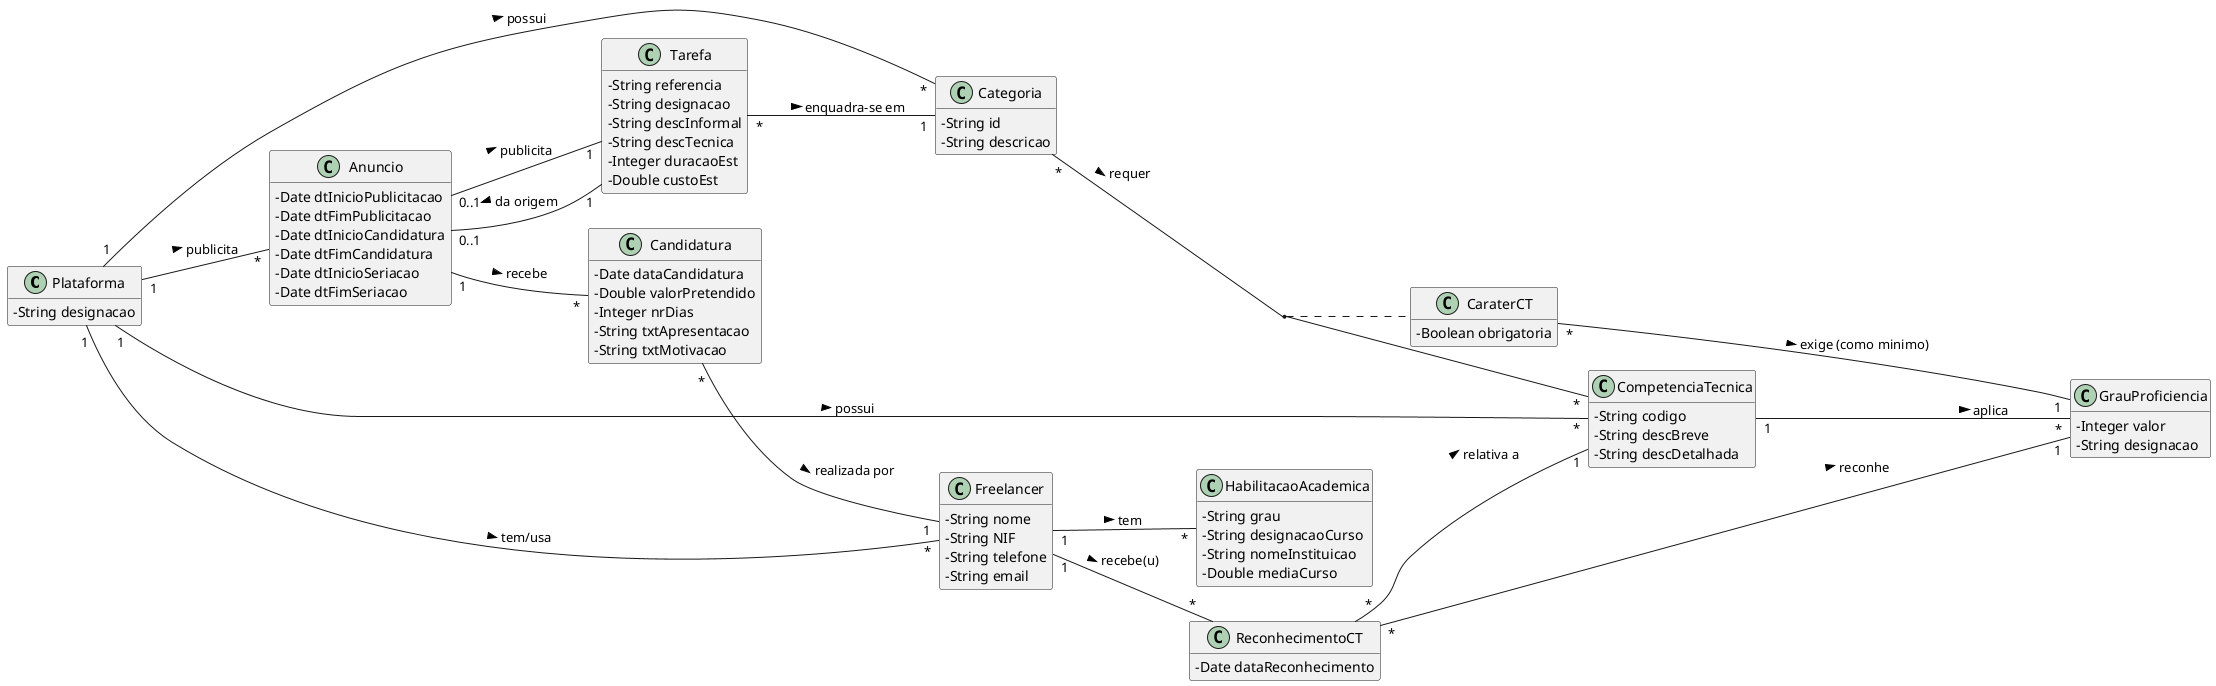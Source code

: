@startuml
skinparam classAttributeIconSize 0
hide methods
left to right direction

class Plataforma {
  -String designacao
}

class CompetenciaTecnica {
  -String codigo
  -String descBreve
  -String descDetalhada
}

class GrauProficiencia {
  -Integer valor
  -String designacao
}

class Categoria {
  -String id
  -String descricao
}

class CaraterCT {
  -Boolean obrigatoria
}

class Tarefa {
  -String referencia
  -String designacao
  -String descInformal
  -String descTecnica
  -Integer duracaoEst
  -Double custoEst
}

class Freelancer {
    -String nome
    -String NIF
    -String telefone
    -String email
}

class ReconhecimentoCT {
    -Date dataReconhecimento
}

class HabilitacaoAcademica {
    -String grau
    -String designacaoCurso
    -String nomeInstituicao
    -Double mediaCurso
}

class Anuncio
{
    -Date dtInicioPublicitacao
    -Date dtFimPublicitacao
    -Date dtInicioCandidatura
    -Date dtFimCandidatura
    -Date dtInicioSeriacao
    -Date dtFimSeriacao
}

class Candidatura
{
    -Date dataCandidatura
    -Double valorPretendido
    -Integer nrDias
    -String txtApresentacao
    -String txtMotivacao
}

Plataforma "1" -- "*" CompetenciaTecnica : possui >
Plataforma "1" -- "*" Categoria : possui >
Plataforma "1" -- "*" Anuncio : publicita >
Plataforma "1" -- "*" Freelancer : tem/usa  >

CompetenciaTecnica "1" --- "*" GrauProficiencia : aplica  >

Categoria "*" -- "*" CompetenciaTecnica: requer >
(Categoria, CompetenciaTecnica) .. CaraterCT
CaraterCT "*" -- "1" GrauProficiencia: exige (como minimo)  >

Anuncio "0..1" -- "1" Tarefa: publicita >
Anuncio "0..1" -- "1" Tarefa: da origem <
Anuncio "1" -- "*" Candidatura: recebe >

Tarefa "*" -- "1"  Categoria: enquadra-se em >

Candidatura "*" -- "1"  Freelancer: realizada por >

Freelancer "1" -- "*" HabilitacaoAcademica: tem >
Freelancer "1" -- "*" ReconhecimentoCT : recebe(u) >

ReconhecimentoCT "*" -- "1" CompetenciaTecnica: relativa a >
ReconhecimentoCT "*" -- "1" GrauProficiencia: reconhe >


@enduml